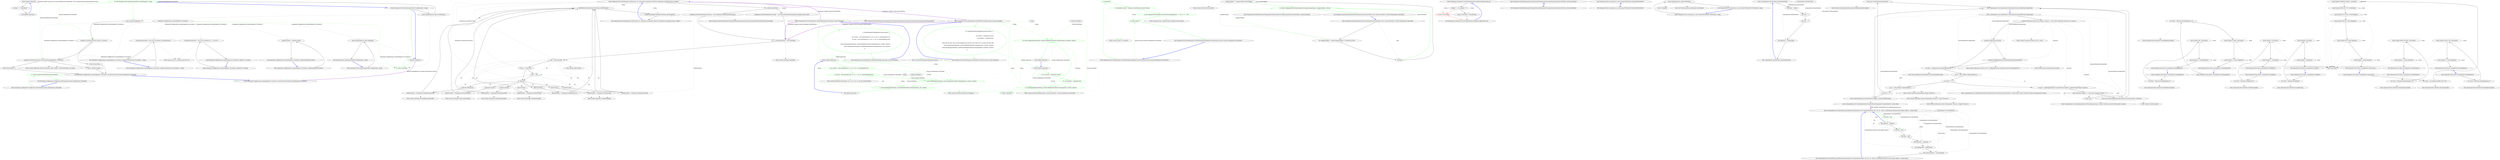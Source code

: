 digraph  {
n0 [cluster="lambda expression", label="Entry lambda expression", span="104-104"];
n1 [cluster="lambda expression", label="p.Name == ''Description''", span="104-104"];
n2 [cluster="lambda expression", label="Exit lambda expression", span="104-104"];
d1 [cluster="Humanizer.Configuration.Configurator.GetFormatter(System.Globalization.CultureInfo)", color=green, community=0, label="27: return Formatters.ResolveForCulture(culture);", span="68-68"];
d0 [cluster="Humanizer.Configuration.Configurator.GetFormatter(System.Globalization.CultureInfo)", label="Entry Humanizer.Configuration.Configurator.GetFormatter(System.Globalization.CultureInfo)", span="66-66"];
d2 [cluster="Humanizer.Configuration.Configurator.GetFormatter(System.Globalization.CultureInfo)", label="Exit Humanizer.Configuration.Configurator.GetFormatter(System.Globalization.CultureInfo)", span="66-66"];
d3 [cluster="Humanizer.Configuration.LocaliserRegistry<TLocaliser>.ResolveForCulture(System.Globalization.CultureInfo)", label="Entry Humanizer.Configuration.LocaliserRegistry<TLocaliser>.ResolveForCulture(System.Globalization.CultureInfo)", span="36-36"];
m0_23 [cluster="Humanizer.Tests.DateHumanize.Verify(string, int, Humanizer.Localisation.TimeUnit, Humanizer.Localisation.Tense, double?)", file="DateHumanize.cs", label="Entry Humanizer.Tests.DateHumanize.Verify(string, int, Humanizer.Localisation.TimeUnit, Humanizer.Localisation.Tense, double?)", span="37-37"];
m0_46 [cluster="Humanizer.Tests.DateHumanize.Verify(string, int, Humanizer.Localisation.TimeUnit, Humanizer.Localisation.Tense, double?)", file="DateHumanize.cs", label="VerifyWithCurrentDate(expectedString, deltaFromNow)", span="75-75"];
m0_27 [cluster="Humanizer.Tests.DateHumanize.Verify(string, int, Humanizer.Localisation.TimeUnit, Humanizer.Localisation.Tense, double?)", file="DateHumanize.cs", label="var deltaFromNow = new TimeSpan()", span="44-44"];
m0_47 [cluster="Humanizer.Tests.DateHumanize.Verify(string, int, Humanizer.Localisation.TimeUnit, Humanizer.Localisation.Tense, double?)", file="DateHumanize.cs", label="VerifyWithDateInjection(expectedString, deltaFromNow)", span="76-76"];
m0_33 [cluster="Humanizer.Tests.DateHumanize.Verify(string, int, Humanizer.Localisation.TimeUnit, Humanizer.Localisation.Tense, double?)", file="DateHumanize.cs", label="deltaFromNow = TimeSpan.FromMilliseconds(unit)", span="53-53"];
m0_35 [cluster="Humanizer.Tests.DateHumanize.Verify(string, int, Humanizer.Localisation.TimeUnit, Humanizer.Localisation.Tense, double?)", file="DateHumanize.cs", label="deltaFromNow = TimeSpan.FromSeconds(unit)", span="56-56"];
m0_37 [cluster="Humanizer.Tests.DateHumanize.Verify(string, int, Humanizer.Localisation.TimeUnit, Humanizer.Localisation.Tense, double?)", file="DateHumanize.cs", label="deltaFromNow = TimeSpan.FromMinutes(unit)", span="59-59"];
m0_39 [cluster="Humanizer.Tests.DateHumanize.Verify(string, int, Humanizer.Localisation.TimeUnit, Humanizer.Localisation.Tense, double?)", file="DateHumanize.cs", label="deltaFromNow = TimeSpan.FromHours(unit)", span="62-62"];
m0_41 [cluster="Humanizer.Tests.DateHumanize.Verify(string, int, Humanizer.Localisation.TimeUnit, Humanizer.Localisation.Tense, double?)", file="DateHumanize.cs", label="deltaFromNow = TimeSpan.FromDays(unit)", span="65-65"];
m0_43 [cluster="Humanizer.Tests.DateHumanize.Verify(string, int, Humanizer.Localisation.TimeUnit, Humanizer.Localisation.Tense, double?)", file="DateHumanize.cs", label="deltaFromNow = TimeSpan.FromDays(unit*31)", span="68-68"];
m0_45 [cluster="Humanizer.Tests.DateHumanize.Verify(string, int, Humanizer.Localisation.TimeUnit, Humanizer.Localisation.Tense, double?)", file="DateHumanize.cs", label="deltaFromNow = TimeSpan.FromDays(unit*366)", span="71-71"];
m0_24 [cluster="Humanizer.Tests.DateHumanize.Verify(string, int, Humanizer.Localisation.TimeUnit, Humanizer.Localisation.Tense, double?)", file="DateHumanize.cs", label="precision.HasValue", span="39-39"];
m0_25 [cluster="Humanizer.Tests.DateHumanize.Verify(string, int, Humanizer.Localisation.TimeUnit, Humanizer.Localisation.Tense, double?)", file="DateHumanize.cs", label="Configurator.DateTimeHumanizeStrategy = new PrecisionDateTimeHumanizeStrategy(precision.Value)", span="40-40"];
m0_28 [cluster="Humanizer.Tests.DateHumanize.Verify(string, int, Humanizer.Localisation.TimeUnit, Humanizer.Localisation.Tense, double?)", file="DateHumanize.cs", label="unit = Math.Abs(unit)", span="45-45"];
m0_29 [cluster="Humanizer.Tests.DateHumanize.Verify(string, int, Humanizer.Localisation.TimeUnit, Humanizer.Localisation.Tense, double?)", file="DateHumanize.cs", label="tense == Tense.Past", span="47-47"];
m0_31 [cluster="Humanizer.Tests.DateHumanize.Verify(string, int, Humanizer.Localisation.TimeUnit, Humanizer.Localisation.Tense, double?)", file="DateHumanize.cs", label=timeUnit, span="50-50"];
m0_26 [cluster="Humanizer.Tests.DateHumanize.Verify(string, int, Humanizer.Localisation.TimeUnit, Humanizer.Localisation.Tense, double?)", file="DateHumanize.cs", label="Configurator.DateTimeHumanizeStrategy = new DefaultDateTimeHumanizeStrategy()", span="42-42"];
m0_30 [cluster="Humanizer.Tests.DateHumanize.Verify(string, int, Humanizer.Localisation.TimeUnit, Humanizer.Localisation.Tense, double?)", file="DateHumanize.cs", label="unit = -unit", span="48-48"];
m0_32 [cluster="Humanizer.Tests.DateHumanize.Verify(string, int, Humanizer.Localisation.TimeUnit, Humanizer.Localisation.Tense, double?)", file="DateHumanize.cs", label="TimeUnit.Millisecond", span="52-52"];
m0_34 [cluster="Humanizer.Tests.DateHumanize.Verify(string, int, Humanizer.Localisation.TimeUnit, Humanizer.Localisation.Tense, double?)", file="DateHumanize.cs", label="TimeUnit.Second", span="55-55"];
m0_36 [cluster="Humanizer.Tests.DateHumanize.Verify(string, int, Humanizer.Localisation.TimeUnit, Humanizer.Localisation.Tense, double?)", file="DateHumanize.cs", label="TimeUnit.Minute", span="58-58"];
m0_38 [cluster="Humanizer.Tests.DateHumanize.Verify(string, int, Humanizer.Localisation.TimeUnit, Humanizer.Localisation.Tense, double?)", file="DateHumanize.cs", label="TimeUnit.Hour", span="61-61"];
m0_40 [cluster="Humanizer.Tests.DateHumanize.Verify(string, int, Humanizer.Localisation.TimeUnit, Humanizer.Localisation.Tense, double?)", file="DateHumanize.cs", label="TimeUnit.Day", span="64-64"];
m0_42 [cluster="Humanizer.Tests.DateHumanize.Verify(string, int, Humanizer.Localisation.TimeUnit, Humanizer.Localisation.Tense, double?)", file="DateHumanize.cs", label="TimeUnit.Month", span="67-67"];
m0_44 [cluster="Humanizer.Tests.DateHumanize.Verify(string, int, Humanizer.Localisation.TimeUnit, Humanizer.Localisation.Tense, double?)", file="DateHumanize.cs", label="TimeUnit.Year", span="70-70"];
m0_48 [cluster="Humanizer.Tests.DateHumanize.Verify(string, int, Humanizer.Localisation.TimeUnit, Humanizer.Localisation.Tense, double?)", file="DateHumanize.cs", label="Exit Humanizer.Tests.DateHumanize.Verify(string, int, Humanizer.Localisation.TimeUnit, Humanizer.Localisation.Tense, double?)", span="37-37"];
m0_50 [cluster="Humanizer.DateTimeHumanizeStrategy.DefaultDateTimeHumanizeStrategy.DefaultDateTimeHumanizeStrategy()", file="DateHumanize.cs", label="Entry Humanizer.DateTimeHumanizeStrategy.DefaultDateTimeHumanizeStrategy.DefaultDateTimeHumanizeStrategy()", span="10-10"];
m0_55 [cluster="System.TimeSpan.FromMinutes(double)", file="DateHumanize.cs", label="Entry System.TimeSpan.FromMinutes(double)", span="0-0"];
m0_53 [cluster="System.TimeSpan.FromMilliseconds(double)", file="DateHumanize.cs", label="Entry System.TimeSpan.FromMilliseconds(double)", span="0-0"];
m0_12 [cluster="Unk.Equal", file="DateHumanize.cs", label="Entry Unk.Equal", span=""];
m0_56 [cluster="System.TimeSpan.FromHours(double)", file="DateHumanize.cs", label="Entry System.TimeSpan.FromHours(double)", span="0-0"];
m0_11 [cluster="System.DateTime.Humanize(bool, System.DateTime?, System.Globalization.CultureInfo)", file="DateHumanize.cs", label="Entry System.DateTime.Humanize(bool, System.DateTime?, System.Globalization.CultureInfo)", span="19-19"];
m0_0 [cluster="Humanizer.Tests.DateHumanize.VerifyWithCurrentDate(string, System.TimeSpan)", file="DateHumanize.cs", label="Entry Humanizer.Tests.DateHumanize.VerifyWithCurrentDate(string, System.TimeSpan)", span="12-12"];
m0_1 [cluster="Humanizer.Tests.DateHumanize.VerifyWithCurrentDate(string, System.TimeSpan)", color=green, community=0, file="DateHumanize.cs", label="23: CheckWithExplicitAndImplicitCulture(culture =>\r\n            {\r\n                var utcNow = DateTime.UtcNow;\r\n                var localNow = DateTime.Now;\r\n\r\n                // feels like the only way to avoid breaking tests because CPU ticks over is to inject the base date\r\n                Assert.Equal(expectedString, utcNow.Add(deltaFromNow).Humanize(true, utcNow, culture));\r\n                Assert.Equal(expectedString, localNow.Add(deltaFromNow).Humanize(false, localNow, culture));\r\n            })", span="14-22"];
m0_2 [cluster="Humanizer.Tests.DateHumanize.VerifyWithCurrentDate(string, System.TimeSpan)", file="DateHumanize.cs", label="Exit Humanizer.Tests.DateHumanize.VerifyWithCurrentDate(string, System.TimeSpan)", span="12-12"];
m0_51 [cluster="System.TimeSpan.TimeSpan()", file="DateHumanize.cs", label="Entry System.TimeSpan.TimeSpan()", span="0-0"];
m0_54 [cluster="System.TimeSpan.FromSeconds(double)", file="DateHumanize.cs", label="Entry System.TimeSpan.FromSeconds(double)", span="0-0"];
m0_22 [cluster="System.DateTime.DateTime(int, int, int, int, int, int, System.DateTimeKind)", file="DateHumanize.cs", label="Entry System.DateTime.DateTime(int, int, int, int, int, int, System.DateTimeKind)", span="0-0"];
m0_57 [cluster="System.TimeSpan.FromDays(double)", file="DateHumanize.cs", label="Entry System.TimeSpan.FromDays(double)", span="0-0"];
m0_64 [cluster="System.Action<T>.Invoke(T)", file="DateHumanize.cs", label="Entry System.Action<T>.Invoke(T)", span="0-0"];
m0_49 [cluster="Humanizer.DateTimeHumanizeStrategy.PrecisionDateTimeHumanizeStrategy.PrecisionDateTimeHumanizeStrategy(double)", file="DateHumanize.cs", label="Entry Humanizer.DateTimeHumanizeStrategy.PrecisionDateTimeHumanizeStrategy.PrecisionDateTimeHumanizeStrategy(double)", span="18-18"];
m0_10 [cluster="System.DateTime.Add(System.TimeSpan)", file="DateHumanize.cs", label="Entry System.DateTime.Add(System.TimeSpan)", span="0-0"];
m0_52 [cluster="System.Math.Abs(int)", file="DateHumanize.cs", label="Entry System.Math.Abs(int)", span="0-0"];
m0_16 [cluster="lambda expression", file="DateHumanize.cs", label="Entry lambda expression", span="27-34"];
m0_4 [cluster="lambda expression", file="DateHumanize.cs", label="Entry lambda expression", span="14-22"];
m0_7 [cluster="lambda expression", color=green, community=0, file="DateHumanize.cs", label="23: Assert.Equal(expectedString, utcNow.Add(deltaFromNow).Humanize(true, utcNow, culture))", span="20-20"];
m0_5 [cluster="lambda expression", color=green, community=0, file="DateHumanize.cs", label="23: var utcNow = DateTime.UtcNow", span="16-16"];
m0_6 [cluster="lambda expression", color=green, community=0, file="DateHumanize.cs", label="23: var localNow = DateTime.Now", span="17-17"];
m0_8 [cluster="lambda expression", color=green, community=0, file="DateHumanize.cs", label="23: Assert.Equal(expectedString, localNow.Add(deltaFromNow).Humanize(false, localNow, culture))", span="21-21"];
m0_9 [cluster="lambda expression", file="DateHumanize.cs", label="Exit lambda expression", span="14-22"];
m0_19 [cluster="lambda expression", color=green, community=0, file="DateHumanize.cs", label="2: Assert.Equal(expectedString, utcNow.Add(deltaFromNow).Humanize(true, utcNow, culture))", span="32-32"];
m0_17 [cluster="lambda expression", color=green, community=0, file="DateHumanize.cs", label="2: var utcNow = new DateTime(2013, 6, 20, 9, 58, 22, DateTimeKind.Utc)", span="29-29"];
m0_18 [cluster="lambda expression", color=green, community=0, file="DateHumanize.cs", label="2: var now = new DateTime(2013, 6, 20, 11, 58, 22, DateTimeKind.Local)", span="30-30"];
m0_20 [cluster="lambda expression", color=green, community=0, file="DateHumanize.cs", label="2: Assert.Equal(expectedString, now.Add(deltaFromNow).Humanize(false, now, culture))", span="33-33"];
m0_21 [cluster="lambda expression", file="DateHumanize.cs", label="Exit lambda expression", span="27-34"];
m0_58 [cluster="Humanizer.Tests.DateHumanize.CheckWithExplicitAndImplicitCulture(System.Action<System.Globalization.CultureInfo>)", file="DateHumanize.cs", label="Entry Humanizer.Tests.DateHumanize.CheckWithExplicitAndImplicitCulture(System.Action<System.Globalization.CultureInfo>)", span="79-79"];
m0_59 [cluster="Humanizer.Tests.DateHumanize.CheckWithExplicitAndImplicitCulture(System.Action<System.Globalization.CultureInfo>)", color=green, community=0, file="DateHumanize.cs", label="6: action(null)", span="81-81"];
m0_60 [cluster="Humanizer.Tests.DateHumanize.CheckWithExplicitAndImplicitCulture(System.Action<System.Globalization.CultureInfo>)", color=green, community=0, file="DateHumanize.cs", label="6: CultureInfo culture = Thread.CurrentThread.CurrentUICulture", span="83-83"];
m0_62 [cluster="Humanizer.Tests.DateHumanize.CheckWithExplicitAndImplicitCulture(System.Action<System.Globalization.CultureInfo>)", color=green, community=0, file="DateHumanize.cs", label="6: action(culture)", span="85-85"];
m0_61 [cluster="Humanizer.Tests.DateHumanize.CheckWithExplicitAndImplicitCulture(System.Action<System.Globalization.CultureInfo>)", color=green, community=0, file="DateHumanize.cs", label="6: new AmbientCulture(culture.TwoLetterISOLanguageName == ''da'' ? ''tr'' : ''da'')", span="84-84"];
m0_63 [cluster="Humanizer.Tests.DateHumanize.CheckWithExplicitAndImplicitCulture(System.Action<System.Globalization.CultureInfo>)", file="DateHumanize.cs", label="Exit Humanizer.Tests.DateHumanize.CheckWithExplicitAndImplicitCulture(System.Action<System.Globalization.CultureInfo>)", span="79-79"];
m0_3 [cluster="Unk.CheckWithExplicitAndImplicitCulture", file="DateHumanize.cs", label="Entry Unk.CheckWithExplicitAndImplicitCulture", span=""];
m0_13 [cluster="Humanizer.Tests.DateHumanize.VerifyWithDateInjection(string, System.TimeSpan)", file="DateHumanize.cs", label="Entry Humanizer.Tests.DateHumanize.VerifyWithDateInjection(string, System.TimeSpan)", span="25-25"];
m0_14 [cluster="Humanizer.Tests.DateHumanize.VerifyWithDateInjection(string, System.TimeSpan)", color=green, community=0, file="DateHumanize.cs", label="2: CheckWithExplicitAndImplicitCulture(culture =>\r\n            {\r\n                var utcNow = new DateTime(2013, 6, 20, 9, 58, 22, DateTimeKind.Utc);\r\n                var now = new DateTime(2013, 6, 20, 11, 58, 22, DateTimeKind.Local);\r\n\r\n                Assert.Equal(expectedString, utcNow.Add(deltaFromNow).Humanize(true, utcNow, culture));\r\n                Assert.Equal(expectedString, now.Add(deltaFromNow).Humanize(false, now, culture));\r\n            })", span="27-34"];
m0_15 [cluster="Humanizer.Tests.DateHumanize.VerifyWithDateInjection(string, System.TimeSpan)", file="DateHumanize.cs", label="Exit Humanizer.Tests.DateHumanize.VerifyWithDateInjection(string, System.TimeSpan)", span="25-25"];
m0_65 [cluster="Humanizer.Tests.AmbientCulture.AmbientCulture(string)", file="DateHumanize.cs", label="Entry Humanizer.Tests.AmbientCulture.AmbientCulture(string)", span="19-19"];
m0_66 [file="DateHumanize.cs", label=string, span=""];
m0_67 [file="DateHumanize.cs", label="System.TimeSpan", span=""];
m0_68 [file="DateHumanize.cs", label=string, span=""];
m0_69 [file="DateHumanize.cs", label="System.TimeSpan", span=""];
m1_6 [cluster="System.DateTime.ToLocalTime()", file="DateHumanizeExtensions.cs", label="Entry System.DateTime.ToLocalTime()", span="0-0"];
m1_7 [cluster="Humanizer.DateTimeHumanizeStrategy.IDateTimeHumanizeStrategy.Humanize(System.DateTime, System.DateTime)", file="DateHumanizeExtensions.cs", label="Entry Humanizer.DateTimeHumanizeStrategy.IDateTimeHumanizeStrategy.Humanize(System.DateTime, System.DateTime)", span="12-12"];
m1_0 [cluster="Humanizer.DateHumanizeExtensions.Humanize(System.DateTime, bool, System.DateTime?, System.Globalization.CultureInfo)", file="DateHumanizeExtensions.cs", label="Entry Humanizer.DateHumanizeExtensions.Humanize(System.DateTime, bool, System.DateTime?, System.Globalization.CultureInfo)", span="19-19"];
m1_1 [cluster="Humanizer.DateHumanizeExtensions.Humanize(System.DateTime, bool, System.DateTime?, System.Globalization.CultureInfo)", file="DateHumanizeExtensions.cs", label="var comparisonBase = dateToCompareAgainst ?? DateTime.UtcNow", span="21-21"];
m1_2 [cluster="Humanizer.DateHumanizeExtensions.Humanize(System.DateTime, bool, System.DateTime?, System.Globalization.CultureInfo)", file="DateHumanizeExtensions.cs", label="!utcDate", span="23-23"];
m1_4 [cluster="Humanizer.DateHumanizeExtensions.Humanize(System.DateTime, bool, System.DateTime?, System.Globalization.CultureInfo)", color=green, community=0, file="DateHumanizeExtensions.cs", label="18: return Configurator.DateTimeHumanizeStrategy.Humanize(input, comparisonBase, culture);", span="26-26"];
m1_3 [cluster="Humanizer.DateHumanizeExtensions.Humanize(System.DateTime, bool, System.DateTime?, System.Globalization.CultureInfo)", file="DateHumanizeExtensions.cs", label="comparisonBase = comparisonBase.ToLocalTime()", span="24-24"];
m1_5 [cluster="Humanizer.DateHumanizeExtensions.Humanize(System.DateTime, bool, System.DateTime?, System.Globalization.CultureInfo)", file="DateHumanizeExtensions.cs", label="Exit Humanizer.DateHumanizeExtensions.Humanize(System.DateTime, bool, System.DateTime?, System.Globalization.CultureInfo)", span="19-19"];
m2_0 [cluster="Humanizer.Localisation.CzechSlovakFormatter.GetResourceKey(string, int)", file="DefaultFormatter.cs", label="Entry Humanizer.Localisation.CzechSlovakFormatter.GetResourceKey(string, int)", span="6-6"];
m2_1 [cluster="Humanizer.Localisation.CzechSlovakFormatter.GetResourceKey(string, int)", file="DefaultFormatter.cs", label="number > 1 && number < 5", span="8-8"];
m2_2 [cluster="Humanizer.Localisation.CzechSlovakFormatter.GetResourceKey(string, int)", file="DefaultFormatter.cs", label="return resourceKey + PaucalPostfix;", span="9-9"];
m2_3 [cluster="Humanizer.Localisation.CzechSlovakFormatter.GetResourceKey(string, int)", color=red, community=0, file="DefaultFormatter.cs", label="9: return resourceKey;", span="11-11"];
m2_4 [cluster="Humanizer.Localisation.CzechSlovakFormatter.GetResourceKey(string, int)", file="DefaultFormatter.cs", label="Exit Humanizer.Localisation.CzechSlovakFormatter.GetResourceKey(string, int)", span="6-6"];
m3_0 [cluster="Humanizer.DateTimeHumanizeStrategy.IDateTimeHumanizeStrategy.Humanize(System.DateTime, System.DateTime)", file="IDateTimeHumanizeStrategy.cs", label="Entry Humanizer.DateTimeHumanizeStrategy.IDateTimeHumanizeStrategy.Humanize(System.DateTime, System.DateTime)", span="12-12"];
m3_1 [cluster="Humanizer.DateTimeHumanizeStrategy.IDateTimeHumanizeStrategy.Humanize(System.DateTime, System.DateTime)", file="IDateTimeHumanizeStrategy.cs", label="Exit Humanizer.DateTimeHumanizeStrategy.IDateTimeHumanizeStrategy.Humanize(System.DateTime, System.DateTime)", span="12-12"];
m4_0 [cluster="Humanizer.Tests.Localisation.sr_Latn.NumberToWordsTest.NumberToWordsTest()", file="IFormatter.cs", label="Entry Humanizer.Tests.Localisation.sr_Latn.NumberToWordsTest.NumberToWordsTest()", span="10-10"];
m4_1 [cluster="Humanizer.Tests.Localisation.sr_Latn.NumberToWordsTest.NumberToWordsTest()", file="IFormatter.cs", label="Exit Humanizer.Tests.Localisation.sr_Latn.NumberToWordsTest.NumberToWordsTest()", span="10-10"];
m4_6 [cluster="Unk.Equal", file="IFormatter.cs", label="Entry Unk.Equal", span=""];
m4_5 [cluster="int.ToWords(System.Globalization.CultureInfo)", file="IFormatter.cs", label="Entry int.ToWords(System.Globalization.CultureInfo)", span="16-16"];
m4_2 [cluster="Humanizer.Tests.Localisation.sr_Latn.NumberToWordsTest.ToWords(int, string)", file="IFormatter.cs", label="Entry Humanizer.Tests.Localisation.sr_Latn.NumberToWordsTest.ToWords(int, string)", span="47-47"];
m4_3 [cluster="Humanizer.Tests.Localisation.sr_Latn.NumberToWordsTest.ToWords(int, string)", file="IFormatter.cs", label="Assert.Equal(expected, number.ToWords())", span="49-49"];
m4_4 [cluster="Humanizer.Tests.Localisation.sr_Latn.NumberToWordsTest.ToWords(int, string)", file="IFormatter.cs", label="Exit Humanizer.Tests.Localisation.sr_Latn.NumberToWordsTest.ToWords(int, string)", span="47-47"];
m5_7 [cluster="Humanizer.Tests.RomanNumeralTests.FromRoman(int, string)", color=green, community=0, file="LocaliserRegistry.cs", label="10: Exit Humanizer.Tests.RomanNumeralTests.FromRoman(int, string)", span="51-51"];
m5_8 [cluster="string.FromRoman()", file="LocaliserRegistry.cs", label="Entry string.FromRoman()", span="43-43"];
m5_9 [cluster="Humanizer.Configuration.LocaliserRegistry<TLocaliser>.ResolveForCulture(System.Globalization.CultureInfo)", file="LocaliserRegistry.cs", label="_localisers.TryGetValue(culture.Name, out factory)", span="42-42"];
m5_11 [cluster="Humanizer.Configuration.LocaliserRegistry<TLocaliser>.ResolveForCulture(System.Globalization.CultureInfo)", file="LocaliserRegistry.cs", label="_localisers.TryGetValue(culture.TwoLetterISOLanguageName, out factory)", span="45-45"];
m5_13 [cluster="Humanizer.Configuration.LocaliserRegistry<TLocaliser>.ResolveForCulture(System.Globalization.CultureInfo)", file="LocaliserRegistry.cs", label="return _defaultLocaliser;", span="48-48"];
m5_10 [cluster="Humanizer.Configuration.LocaliserRegistry<TLocaliser>.ResolveForCulture(System.Globalization.CultureInfo)", file="LocaliserRegistry.cs", label="return factory.Value;", span="43-43"];
m5_12 [cluster="Humanizer.Configuration.LocaliserRegistry<TLocaliser>.ResolveForCulture(System.Globalization.CultureInfo)", file="LocaliserRegistry.cs", label="return factory.Value;", span="46-46"];
m5_14 [cluster="Humanizer.Configuration.LocaliserRegistry<TLocaliser>.ResolveForCulture(System.Globalization.CultureInfo)", file="LocaliserRegistry.cs", label="Exit Humanizer.Configuration.LocaliserRegistry<TLocaliser>.ResolveForCulture(System.Globalization.CultureInfo)", span="36-36"];
m5_0 [cluster="Humanizer.Tests.RomanNumeralTests.ToRoman(int, string)", file="LocaliserRegistry.cs", label="Entry Humanizer.Tests.RomanNumeralTests.ToRoman(int, string)", span="26-26"];
m5_1 [cluster="Humanizer.Tests.RomanNumeralTests.ToRoman(int, string)", file="LocaliserRegistry.cs", label="Assert.Equal(expected, input.ToRoman())", span="28-28"];
m5_2 [cluster="Humanizer.Tests.RomanNumeralTests.ToRoman(int, string)", file="LocaliserRegistry.cs", label="Exit Humanizer.Tests.RomanNumeralTests.ToRoman(int, string)", span="26-26"];
m5_15 [cluster="System.Collections.Generic.IDictionary<TKey, TValue>.TryGetValue(TKey, out TValue)", file="LocaliserRegistry.cs", label="Entry System.Collections.Generic.IDictionary<TKey, TValue>.TryGetValue(TKey, out TValue)", span="0-0"];
m5_24 [cluster="Humanizer.Configuration.LocaliserRegistry<TLocaliser>.Register(System.Func<TLocaliser>, string)", file="LocaliserRegistry.cs", label="Entry Humanizer.Configuration.LocaliserRegistry<TLocaliser>.Register(System.Func<TLocaliser>, string)", span="63-63"];
m5_25 [cluster="Humanizer.Configuration.LocaliserRegistry<TLocaliser>.Register(System.Func<TLocaliser>, string)", file="LocaliserRegistry.cs", label="_localisers[localeCode] = new Lazy<TLocaliser>(localiserFactory)", span="65-65"];
m5_26 [cluster="Humanizer.Configuration.LocaliserRegistry<TLocaliser>.Register(System.Func<TLocaliser>, string)", file="LocaliserRegistry.cs", label="Exit Humanizer.Configuration.LocaliserRegistry<TLocaliser>.Register(System.Func<TLocaliser>, string)", span="63-63"];
m5_16 [cluster="Humanizer.Configuration.LocaliserRegistry<TLocaliser>.Register<T>(string)", file="LocaliserRegistry.cs", label="Entry Humanizer.Configuration.LocaliserRegistry<TLocaliser>.Register<T>(string)", span="54-54"];
m5_17 [cluster="Humanizer.Configuration.LocaliserRegistry<TLocaliser>.Register<T>(string)", file="LocaliserRegistry.cs", label="_localisers[localeCode] = new Lazy<TLocaliser>(() => new T())", span="57-57"];
m5_18 [cluster="Humanizer.Configuration.LocaliserRegistry<TLocaliser>.Register<T>(string)", file="LocaliserRegistry.cs", label="Exit Humanizer.Configuration.LocaliserRegistry<TLocaliser>.Register<T>(string)", span="54-54"];
m5_19 [cluster="System.Lazy<T>.Lazy(System.Func<T>)", file="LocaliserRegistry.cs", label="Entry System.Lazy<T>.Lazy(System.Func<T>)", span="0-0"];
m5_3 [cluster="int.ToRoman()", file="LocaliserRegistry.cs", label="Entry int.ToRoman()", span="84-84"];
m5_4 [cluster="Unk.Equal", color=green, community=0, file="LocaliserRegistry.cs", label="10: Entry Unk.Equal", span=""];
m5_5 [cluster="Humanizer.Tests.RomanNumeralTests.FromRoman(int, string)", file="LocaliserRegistry.cs", label="Entry Humanizer.Tests.RomanNumeralTests.FromRoman(int, string)", span="51-51"];
m5_27 [cluster="Humanizer.Configuration.LocaliserRegistry<TLocaliser>.RegisterDefault(TLocaliser)", file="LocaliserRegistry.cs", label="Entry Humanizer.Configuration.LocaliserRegistry<TLocaliser>.RegisterDefault(TLocaliser)", span="71-71"];
m5_28 [cluster="Humanizer.Configuration.LocaliserRegistry<TLocaliser>.RegisterDefault(TLocaliser)", file="LocaliserRegistry.cs", label="_defaultLocaliser = defaultLocaliser", span="73-73"];
m5_29 [cluster="Humanizer.Configuration.LocaliserRegistry<TLocaliser>.RegisterDefault(TLocaliser)", file="LocaliserRegistry.cs", label="Exit Humanizer.Configuration.LocaliserRegistry<TLocaliser>.RegisterDefault(TLocaliser)", span="71-71"];
m5_6 [cluster="Humanizer.Tests.RomanNumeralTests.FromRoman(int, string)", file="LocaliserRegistry.cs", label="Assert.Equal(expected, input.FromRoman())", span="53-53"];
m5_30 [file="LocaliserRegistry.cs", label="Humanizer.Configuration.LocaliserRegistry<TLocaliser>", span=""];
m6_0 [cluster="CommandLine.ValueAttribute.ValueAttribute(int)", file="PrecisionDateTimeHumanizeStrategy.cs", label="Entry CommandLine.ValueAttribute.ValueAttribute(int)", span="21-21"];
m6_1 [cluster="CommandLine.ValueAttribute.ValueAttribute(int)", file="PrecisionDateTimeHumanizeStrategy.cs", label="this.index = index", span="23-23"];
m6_2 [cluster="CommandLine.ValueAttribute.ValueAttribute(int)", file="PrecisionDateTimeHumanizeStrategy.cs", label="this.min = -1", span="24-24"];
m6_3 [cluster="CommandLine.ValueAttribute.ValueAttribute(int)", file="PrecisionDateTimeHumanizeStrategy.cs", label="this.max = -1", span="25-25"];
m6_4 [cluster="CommandLine.ValueAttribute.ValueAttribute(int)", file="PrecisionDateTimeHumanizeStrategy.cs", label="this.separator = string.Empty", span="26-26"];
m6_5 [cluster="CommandLine.ValueAttribute.ValueAttribute(int)", file="PrecisionDateTimeHumanizeStrategy.cs", label="Exit CommandLine.ValueAttribute.ValueAttribute(int)", span="21-21"];
m6_6 [file="PrecisionDateTimeHumanizeStrategy.cs", label="CommandLine.ValueAttribute", span=""];
m7_36 [cluster="System.InvalidOperationException.InvalidOperationException()", file="Resources.cs", label="Entry System.InvalidOperationException.InvalidOperationException()", span="0-0"];
m7_9 [cluster="CommandLine.Core.Specification.FromProperty(System.Reflection.PropertyInfo)", file="Resources.cs", label="Entry CommandLine.Core.Specification.FromProperty(System.Reflection.PropertyInfo)", span="74-74"];
m7_10 [cluster="CommandLine.Core.Specification.FromProperty(System.Reflection.PropertyInfo)", file="Resources.cs", label="System.Collections.Generic.List<string> enumList = new System.Collections.Generic.List<string>()", span="76-76"];
m7_11 [cluster="CommandLine.Core.Specification.FromProperty(System.Reflection.PropertyInfo)", file="Resources.cs", label="property.PropertyType.IsEnum", span="77-77"];
m7_12 [cluster="CommandLine.Core.Specification.FromProperty(System.Reflection.PropertyInfo)", file="Resources.cs", label="enumList.AddRange(Enum.GetNames(property.PropertyType))", span="79-79"];
m7_13 [cluster="CommandLine.Core.Specification.FromProperty(System.Reflection.PropertyInfo)", file="Resources.cs", label="var attrs = property.GetCustomAttributes(true)", span="82-82"];
m7_16 [cluster="CommandLine.Core.Specification.FromProperty(System.Reflection.PropertyInfo)", file="Resources.cs", label="var spec = OptionSpecification.FromAttribute(oa.Single(), property.PropertyType, enumList)", span="86-86"];
m7_18 [cluster="CommandLine.Core.Specification.FromProperty(System.Reflection.PropertyInfo)", file="Resources.cs", label="return spec.WithLongName(property.Name.ToLowerInvariant(), enumList);", span="89-89"];
m7_22 [cluster="CommandLine.Core.Specification.FromProperty(System.Reflection.PropertyInfo)", file="Resources.cs", label="return ValueSpecification.FromAttribute(va.Single(), property.PropertyType);", span="97-97"];
m7_14 [cluster="CommandLine.Core.Specification.FromProperty(System.Reflection.PropertyInfo)", file="Resources.cs", label="var oa = attrs.OfType<OptionAttribute>()", span="83-83"];
m7_20 [cluster="CommandLine.Core.Specification.FromProperty(System.Reflection.PropertyInfo)", file="Resources.cs", label="var va = attrs.OfType<ValueAttribute>()", span="94-94"];
m7_15 [cluster="CommandLine.Core.Specification.FromProperty(System.Reflection.PropertyInfo)", file="Resources.cs", label="oa.Count() == 1", span="84-84"];
m7_17 [cluster="CommandLine.Core.Specification.FromProperty(System.Reflection.PropertyInfo)", file="Resources.cs", label="spec.ShortName.Length == 0 && spec.LongName.Length == 0", span="87-87"];
m7_19 [cluster="CommandLine.Core.Specification.FromProperty(System.Reflection.PropertyInfo)", file="Resources.cs", label="return spec;", span="91-91"];
m7_21 [cluster="CommandLine.Core.Specification.FromProperty(System.Reflection.PropertyInfo)", file="Resources.cs", label="va.Count() == 1", span="95-95"];
m7_23 [cluster="CommandLine.Core.Specification.FromProperty(System.Reflection.PropertyInfo)", file="Resources.cs", label="throw new InvalidOperationException();", span="100-100"];
m7_24 [cluster="CommandLine.Core.Specification.FromProperty(System.Reflection.PropertyInfo)", file="Resources.cs", label="Exit CommandLine.Core.Specification.FromProperty(System.Reflection.PropertyInfo)", span="74-74"];
m7_28 [cluster="System.Reflection.MemberInfo.GetCustomAttributes(bool)", file="Resources.cs", label="Entry System.Reflection.MemberInfo.GetCustomAttributes(bool)", span="0-0"];
m7_3 [cluster="CommandLine.Core.Specification.Specification(CommandLine.Core.SpecificationType, bool, int, int, string, CommandLine.Infrastructure.Maybe<object>, System.Type)", file="Resources.cs", label="this.min = min", span="32-32"];
m7_25 [cluster="System.Collections.Generic.List<T>.List()", file="Resources.cs", label="Entry System.Collections.Generic.List<T>.List()", span="0-0"];
m7_35 [cluster="CommandLine.Core.ValueSpecification.FromAttribute(CommandLine.ValueAttribute, System.Type)", file="Resources.cs", label="Entry CommandLine.Core.ValueSpecification.FromAttribute(CommandLine.ValueAttribute, System.Type)", span="17-17"];
m7_32 [cluster="CommandLine.Core.OptionSpecification.FromAttribute(CommandLine.OptionAttribute, System.Type, System.Collections.Generic.IEnumerable<string>)", file="Resources.cs", label="Entry CommandLine.Core.OptionSpecification.FromAttribute(CommandLine.OptionAttribute, System.Type, System.Collections.Generic.IEnumerable<string>)", span="27-27"];
m7_34 [cluster="CommandLine.Core.OptionSpecification.WithLongName(string, System.Collections.Generic.IEnumerable<string>)", file="Resources.cs", label="Entry CommandLine.Core.OptionSpecification.WithLongName(string, System.Collections.Generic.IEnumerable<string>)", span="25-25"];
m7_0 [cluster="CommandLine.Core.Specification.Specification(CommandLine.Core.SpecificationType, bool, int, int, string, CommandLine.Infrastructure.Maybe<object>, System.Type)", file="Resources.cs", label="Entry CommandLine.Core.Specification.Specification(CommandLine.Core.SpecificationType, bool, int, int, string, CommandLine.Infrastructure.Maybe<object>, System.Type)", span="28-28"];
m7_1 [cluster="CommandLine.Core.Specification.Specification(CommandLine.Core.SpecificationType, bool, int, int, string, CommandLine.Infrastructure.Maybe<object>, System.Type)", color=green, community=0, file="Resources.cs", label="0: this.tag = tag", span="30-30"];
m7_2 [cluster="CommandLine.Core.Specification.Specification(CommandLine.Core.SpecificationType, bool, int, int, string, CommandLine.Infrastructure.Maybe<object>, System.Type)", file="Resources.cs", label="this.required = required", span="31-31"];
m7_30 [cluster="System.Collections.Generic.IEnumerable<TSource>.Count<TSource>()", file="Resources.cs", label="Entry System.Collections.Generic.IEnumerable<TSource>.Count<TSource>()", span="0-0"];
m7_31 [cluster="System.Collections.Generic.IEnumerable<TSource>.Single<TSource>()", file="Resources.cs", label="Entry System.Collections.Generic.IEnumerable<TSource>.Single<TSource>()", span="0-0"];
m7_29 [cluster="System.Collections.IEnumerable.OfType<TResult>()", file="Resources.cs", label="Entry System.Collections.IEnumerable.OfType<TResult>()", span="0-0"];
m7_33 [cluster="string.ToLowerInvariant()", file="Resources.cs", label="Entry string.ToLowerInvariant()", span="0-0"];
m7_4 [cluster="CommandLine.Core.Specification.Specification(CommandLine.Core.SpecificationType, bool, int, int, string, CommandLine.Infrastructure.Maybe<object>, System.Type)", file="Resources.cs", label="this.max = max", span="33-33"];
m7_5 [cluster="CommandLine.Core.Specification.Specification(CommandLine.Core.SpecificationType, bool, int, int, string, CommandLine.Infrastructure.Maybe<object>, System.Type)", file="Resources.cs", label="this.separator = separator", span="34-34"];
m7_6 [cluster="CommandLine.Core.Specification.Specification(CommandLine.Core.SpecificationType, bool, int, int, string, CommandLine.Infrastructure.Maybe<object>, System.Type)", file="Resources.cs", label="this.defaultValue = defaultValue", span="35-35"];
m7_7 [cluster="CommandLine.Core.Specification.Specification(CommandLine.Core.SpecificationType, bool, int, int, string, CommandLine.Infrastructure.Maybe<object>, System.Type)", file="Resources.cs", label="this.conversionType = conversionType", span="36-36"];
m7_8 [cluster="CommandLine.Core.Specification.Specification(CommandLine.Core.SpecificationType, bool, int, int, string, CommandLine.Infrastructure.Maybe<object>, System.Type)", file="Resources.cs", label="Exit CommandLine.Core.Specification.Specification(CommandLine.Core.SpecificationType, bool, int, int, string, CommandLine.Infrastructure.Maybe<object>, System.Type)", span="28-28"];
m7_26 [cluster="System.Enum.GetNames(System.Type)", file="Resources.cs", label="Entry System.Enum.GetNames(System.Type)", span="0-0"];
m7_27 [cluster="System.Collections.Generic.List<T>.AddRange(System.Collections.Generic.IEnumerable<T>)", file="Resources.cs", label="Entry System.Collections.Generic.List<T>.AddRange(System.Collections.Generic.IEnumerable<T>)", span="0-0"];
m7_37 [file="Resources.cs", label="CommandLine.Core.Specification", span=""];
m8_34 [cluster="Humanizer.Bytes.ByteSize.FromMegabytes(double)", file="TimeSpanHumanizeExtensions.cs", label="Entry Humanizer.Bytes.ByteSize.FromMegabytes(double)", span="130-130"];
m8_23 [cluster="Humanizer.Tests.Bytes.CreatingTests.FromKilobytes()", file="TimeSpanHumanizeExtensions.cs", label="Entry Humanizer.Tests.Bytes.CreatingTests.FromKilobytes()", span="61-61"];
m8_24 [cluster="Humanizer.Tests.Bytes.CreatingTests.FromKilobytes()", file="TimeSpanHumanizeExtensions.cs", label="var result = ByteSize.FromKilobytes(1.5)", span="63-63"];
m8_25 [cluster="Humanizer.Tests.Bytes.CreatingTests.FromKilobytes()", file="TimeSpanHumanizeExtensions.cs", label="Assert.Equal(1536, result.Bytes)", span="65-65"];
m8_26 [cluster="Humanizer.Tests.Bytes.CreatingTests.FromKilobytes()", file="TimeSpanHumanizeExtensions.cs", label="Assert.Equal(1.5, result.Kilobytes)", span="66-66"];
m8_27 [cluster="Humanizer.Tests.Bytes.CreatingTests.FromKilobytes()", file="TimeSpanHumanizeExtensions.cs", label="Exit Humanizer.Tests.Bytes.CreatingTests.FromKilobytes()", span="61-61"];
m8_22 [cluster="Humanizer.Bytes.ByteSize.FromBytes(double)", file="TimeSpanHumanizeExtensions.cs", label="Entry Humanizer.Bytes.ByteSize.FromBytes(double)", span="120-120"];
m8_46 [cluster="Humanizer.Bytes.ByteSize.FromTerabytes(double)", file="TimeSpanHumanizeExtensions.cs", label="Entry Humanizer.Bytes.ByteSize.FromTerabytes(double)", span="140-140"];
m8_16 [cluster="Humanizer.Bytes.ByteSize.FromBits(long)", file="TimeSpanHumanizeExtensions.cs", label="Entry Humanizer.Bytes.ByteSize.FromBits(long)", span="115-115"];
m8_40 [cluster="Humanizer.Bytes.ByteSize.FromGigabytes(double)", file="TimeSpanHumanizeExtensions.cs", label="Entry Humanizer.Bytes.ByteSize.FromGigabytes(double)", span="135-135"];
m8_17 [cluster="Humanizer.Tests.Bytes.CreatingTests.FromBytes()", file="TimeSpanHumanizeExtensions.cs", label="Entry Humanizer.Tests.Bytes.CreatingTests.FromBytes()", span="52-52"];
m8_18 [cluster="Humanizer.Tests.Bytes.CreatingTests.FromBytes()", file="TimeSpanHumanizeExtensions.cs", label="var result = ByteSize.FromBytes(1.5)", span="54-54"];
m8_19 [cluster="Humanizer.Tests.Bytes.CreatingTests.FromBytes()", file="TimeSpanHumanizeExtensions.cs", label="Assert.Equal(12, result.Bits)", span="56-56"];
m8_20 [cluster="Humanizer.Tests.Bytes.CreatingTests.FromBytes()", file="TimeSpanHumanizeExtensions.cs", label="Assert.Equal(1.5, result.Bytes)", span="57-57"];
m8_21 [cluster="Humanizer.Tests.Bytes.CreatingTests.FromBytes()", file="TimeSpanHumanizeExtensions.cs", label="Exit Humanizer.Tests.Bytes.CreatingTests.FromBytes()", span="52-52"];
m8_10 [cluster="Unk.Equal", file="TimeSpanHumanizeExtensions.cs", label="Entry Unk.Equal", span=""];
m8_11 [cluster="Humanizer.Tests.Bytes.CreatingTests.FromBits()", file="TimeSpanHumanizeExtensions.cs", label="Entry Humanizer.Tests.Bytes.CreatingTests.FromBits()", span="43-43"];
m8_12 [cluster="Humanizer.Tests.Bytes.CreatingTests.FromBits()", file="TimeSpanHumanizeExtensions.cs", label="var result = ByteSize.FromBits(8)", span="45-45"];
m8_13 [cluster="Humanizer.Tests.Bytes.CreatingTests.FromBits()", file="TimeSpanHumanizeExtensions.cs", label="Assert.Equal(8, result.Bits)", span="47-47"];
m8_14 [cluster="Humanizer.Tests.Bytes.CreatingTests.FromBits()", file="TimeSpanHumanizeExtensions.cs", label="Assert.Equal(1, result.Bytes)", span="48-48"];
m8_15 [cluster="Humanizer.Tests.Bytes.CreatingTests.FromBits()", file="TimeSpanHumanizeExtensions.cs", label="Exit Humanizer.Tests.Bytes.CreatingTests.FromBits()", span="43-43"];
m8_28 [cluster="Humanizer.Bytes.ByteSize.FromKilobytes(double)", file="TimeSpanHumanizeExtensions.cs", label="Entry Humanizer.Bytes.ByteSize.FromKilobytes(double)", span="125-125"];
m8_29 [cluster="Humanizer.Tests.Bytes.CreatingTests.FromMegabytes()", file="TimeSpanHumanizeExtensions.cs", label="Entry Humanizer.Tests.Bytes.CreatingTests.FromMegabytes()", span="70-70"];
m8_30 [cluster="Humanizer.Tests.Bytes.CreatingTests.FromMegabytes()", file="TimeSpanHumanizeExtensions.cs", label="var result = ByteSize.FromMegabytes(1.5)", span="72-72"];
m8_31 [cluster="Humanizer.Tests.Bytes.CreatingTests.FromMegabytes()", file="TimeSpanHumanizeExtensions.cs", label="Assert.Equal(1572864, result.Bytes)", span="74-74"];
m8_32 [cluster="Humanizer.Tests.Bytes.CreatingTests.FromMegabytes()", file="TimeSpanHumanizeExtensions.cs", label="Assert.Equal(1.5, result.Megabytes)", span="75-75"];
m8_33 [cluster="Humanizer.Tests.Bytes.CreatingTests.FromMegabytes()", file="TimeSpanHumanizeExtensions.cs", label="Exit Humanizer.Tests.Bytes.CreatingTests.FromMegabytes()", span="70-70"];
m8_41 [cluster="Humanizer.Tests.Bytes.CreatingTests.FromTerabytes()", file="TimeSpanHumanizeExtensions.cs", label="Entry Humanizer.Tests.Bytes.CreatingTests.FromTerabytes()", span="88-88"];
m8_42 [cluster="Humanizer.Tests.Bytes.CreatingTests.FromTerabytes()", file="TimeSpanHumanizeExtensions.cs", label="var result = ByteSize.FromTerabytes(1.5)", span="90-90"];
m8_43 [cluster="Humanizer.Tests.Bytes.CreatingTests.FromTerabytes()", file="TimeSpanHumanizeExtensions.cs", label="Assert.Equal(1649267441664, result.Bytes)", span="92-92"];
m8_44 [cluster="Humanizer.Tests.Bytes.CreatingTests.FromTerabytes()", file="TimeSpanHumanizeExtensions.cs", label="Assert.Equal(1.5, result.Terabytes)", span="93-93"];
m8_45 [cluster="Humanizer.Tests.Bytes.CreatingTests.FromTerabytes()", file="TimeSpanHumanizeExtensions.cs", label="Exit Humanizer.Tests.Bytes.CreatingTests.FromTerabytes()", span="88-88"];
m8_35 [cluster="Humanizer.Tests.Bytes.CreatingTests.FromGigabytes()", file="TimeSpanHumanizeExtensions.cs", label="Entry Humanizer.Tests.Bytes.CreatingTests.FromGigabytes()", span="79-79"];
m8_36 [cluster="Humanizer.Tests.Bytes.CreatingTests.FromGigabytes()", file="TimeSpanHumanizeExtensions.cs", label="var result = ByteSize.FromGigabytes(1.5)", span="81-81"];
m8_37 [cluster="Humanizer.Tests.Bytes.CreatingTests.FromGigabytes()", file="TimeSpanHumanizeExtensions.cs", label="Assert.Equal(1610612736, result.Bytes)", span="83-83"];
m8_38 [cluster="Humanizer.Tests.Bytes.CreatingTests.FromGigabytes()", file="TimeSpanHumanizeExtensions.cs", label="Assert.Equal(1.5, result.Gigabytes)", span="84-84"];
m8_39 [cluster="Humanizer.Tests.Bytes.CreatingTests.FromGigabytes()", file="TimeSpanHumanizeExtensions.cs", label="Exit Humanizer.Tests.Bytes.CreatingTests.FromGigabytes()", span="79-79"];
m8_0 [cluster="Humanizer.Tests.Bytes.CreatingTests.Constructor()", file="TimeSpanHumanizeExtensions.cs", label="Entry Humanizer.Tests.Bytes.CreatingTests.Constructor()", span="30-30"];
m8_1 [cluster="Humanizer.Tests.Bytes.CreatingTests.Constructor()", file="TimeSpanHumanizeExtensions.cs", label="var result = new ByteSize(1099511627776)", span="32-32"];
m8_2 [cluster="Humanizer.Tests.Bytes.CreatingTests.Constructor()", file="TimeSpanHumanizeExtensions.cs", label="Assert.Equal(8.796093022208e12, result.Bits)", span="34-34"];
m8_3 [cluster="Humanizer.Tests.Bytes.CreatingTests.Constructor()", file="TimeSpanHumanizeExtensions.cs", label="Assert.Equal(1099511627776, result.Bytes)", span="35-35"];
m8_4 [cluster="Humanizer.Tests.Bytes.CreatingTests.Constructor()", file="TimeSpanHumanizeExtensions.cs", label="Assert.Equal(1073741824, result.Kilobytes)", span="36-36"];
m8_5 [cluster="Humanizer.Tests.Bytes.CreatingTests.Constructor()", file="TimeSpanHumanizeExtensions.cs", label="Assert.Equal(1048576, result.Megabytes)", span="37-37"];
m8_6 [cluster="Humanizer.Tests.Bytes.CreatingTests.Constructor()", file="TimeSpanHumanizeExtensions.cs", label="Assert.Equal(1024, result.Gigabytes)", span="38-38"];
m8_7 [cluster="Humanizer.Tests.Bytes.CreatingTests.Constructor()", file="TimeSpanHumanizeExtensions.cs", label="Assert.Equal(1, result.Terabytes)", span="39-39"];
m8_8 [cluster="Humanizer.Tests.Bytes.CreatingTests.Constructor()", file="TimeSpanHumanizeExtensions.cs", label="Exit Humanizer.Tests.Bytes.CreatingTests.Constructor()", span="30-30"];
m8_9 [cluster="Humanizer.Bytes.ByteSize.ByteSize(double)", file="TimeSpanHumanizeExtensions.cs", label="Entry Humanizer.Bytes.ByteSize.ByteSize(double)", span="102-102"];
n0 -> n1  [key=0, style=solid];
n0 -> n0  [color=darkorchid, key=3, label="Field variable System.Func<System.Reflection.PropertyInfo, bool> DefaultEnumDescriptionPropertyLocator", style=bold];
n1 -> n2  [key=0, style=solid];
n2 -> n0  [color=blue, key=0, style=bold];
d1 -> d2  [color=green, key=0, style=solid];
d1 -> d3  [color=green, key=2, style=dotted];
d0 -> d1  [color=green, key=0, style=solid];
d2 -> d0  [color=blue, key=0, style=bold];
m0_23 -> m0_46  [color=darkseagreen4, key=1, label=string, style=dashed];
m0_23 -> m0_24  [key=0, style=solid];
m0_23 -> m0_25  [color=darkseagreen4, key=1, label="double?", style=dashed];
m0_23 -> m0_28  [color=darkseagreen4, key=1, label=int, style=dashed];
m0_23 -> m0_29  [color=darkseagreen4, key=1, label="Humanizer.Localisation.Tense", style=dashed];
m0_23 -> m0_31  [color=darkseagreen4, key=1, label="Humanizer.Localisation.TimeUnit", style=dashed];
m0_23 -> m0_47  [color=darkseagreen4, key=1, label=string, style=dashed];
m0_46 -> m0_0  [key=2, style=dotted];
m0_46 -> m0_47  [key=0, style=solid];
m0_27 -> m0_28  [key=0, style=solid];
m0_27 -> m0_51  [key=2, style=dotted];
m0_47 -> m0_13  [key=2, style=dotted];
m0_47 -> m0_48  [key=0, style=solid];
m0_33 -> m0_46  [key=0, style=solid];
m0_33 -> m0_53  [key=2, style=dotted];
m0_35 -> m0_46  [key=0, style=solid];
m0_35 -> m0_54  [key=2, style=dotted];
m0_37 -> m0_46  [key=0, style=solid];
m0_37 -> m0_55  [key=2, style=dotted];
m0_39 -> m0_46  [key=0, style=solid];
m0_39 -> m0_56  [key=2, style=dotted];
m0_41 -> m0_46  [key=0, style=solid];
m0_41 -> m0_57  [key=2, style=dotted];
m0_43 -> m0_46  [key=0, style=solid];
m0_43 -> m0_57  [key=2, style=dotted];
m0_45 -> m0_46  [key=0, style=solid];
m0_45 -> m0_47  [color=darkseagreen4, key=1, label=deltaFromNow, style=dashed];
m0_45 -> m0_57  [key=2, style=dotted];
m0_24 -> m0_25  [key=0, style=solid];
m0_24 -> m0_26  [key=0, style=solid];
m0_25 -> m0_27  [key=0, style=solid];
m0_25 -> m0_49  [key=2, style=dotted];
m0_28 -> m0_33  [color=darkseagreen4, key=1, label=int, style=dashed];
m0_28 -> m0_35  [color=darkseagreen4, key=1, label=int, style=dashed];
m0_28 -> m0_37  [color=darkseagreen4, key=1, label=int, style=dashed];
m0_28 -> m0_39  [color=darkseagreen4, key=1, label=int, style=dashed];
m0_28 -> m0_41  [color=darkseagreen4, key=1, label=int, style=dashed];
m0_28 -> m0_43  [color=darkseagreen4, key=1, label=int, style=dashed];
m0_28 -> m0_45  [color=darkseagreen4, key=1, label=int, style=dashed];
m0_28 -> m0_28  [color=darkseagreen4, key=1, label=int, style=dashed];
m0_28 -> m0_29  [key=0, style=solid];
m0_28 -> m0_52  [key=2, style=dotted];
m0_28 -> m0_30  [color=darkseagreen4, key=1, label=int, style=dashed];
m0_29 -> m0_30  [key=0, style=solid];
m0_29 -> m0_31  [key=0, style=solid];
m0_31 -> m0_32  [key=0, style=solid];
m0_31 -> m0_34  [key=0, style=solid];
m0_31 -> m0_36  [key=0, style=solid];
m0_31 -> m0_38  [key=0, style=solid];
m0_31 -> m0_40  [key=0, style=solid];
m0_31 -> m0_42  [key=0, style=solid];
m0_31 -> m0_44  [key=0, style=solid];
m0_26 -> m0_27  [key=0, style=solid];
m0_26 -> m0_50  [key=2, style=dotted];
m0_30 -> m0_33  [color=darkseagreen4, key=1, label=int, style=dashed];
m0_30 -> m0_35  [color=darkseagreen4, key=1, label=int, style=dashed];
m0_30 -> m0_37  [color=darkseagreen4, key=1, label=int, style=dashed];
m0_30 -> m0_39  [color=darkseagreen4, key=1, label=int, style=dashed];
m0_30 -> m0_41  [color=darkseagreen4, key=1, label=int, style=dashed];
m0_30 -> m0_43  [color=darkseagreen4, key=1, label=int, style=dashed];
m0_30 -> m0_45  [color=darkseagreen4, key=1, label=int, style=dashed];
m0_30 -> m0_31  [key=0, style=solid];
m0_30 -> m0_30  [color=darkseagreen4, key=1, label=int, style=dashed];
m0_32 -> m0_33  [key=0, style=solid];
m0_34 -> m0_35  [key=0, style=solid];
m0_36 -> m0_37  [key=0, style=solid];
m0_38 -> m0_39  [key=0, style=solid];
m0_40 -> m0_41  [key=0, style=solid];
m0_42 -> m0_43  [key=0, style=solid];
m0_44 -> m0_45  [key=0, style=solid];
m0_48 -> m0_23  [color=blue, key=0, style=bold];
m0_0 -> m0_1  [color=green, key=0, style=solid];
m0_0 -> m0_7  [color=green, key=1, label=string, style=dashed];
m0_0 -> m0_8  [color=green, key=1, label=string, style=dashed];
m0_0 -> m0_23  [color=darkorchid, key=3, label="Parameter variable string expectedString", style=bold];
m0_0 -> m0_27  [color=darkorchid, key=3, label="Parameter variable System.TimeSpan deltaFromNow", style=bold];
m0_1 -> m0_2  [color=green, key=0, style=solid];
m0_1 -> m0_3  [color=green, key=2, style=dotted];
m0_1 -> m0_4  [color=green, key=1, label="lambda expression", style=dashed];
m0_2 -> m0_0  [color=blue, key=0, style=bold];
m0_16 -> m0_19  [color=green, key=1, label="System.Globalization.CultureInfo", style=dashed];
m0_16 -> m0_20  [color=green, key=1, label="System.Globalization.CultureInfo", style=dashed];
m0_16 -> m0_17  [color=green, key=0, style=solid];
m0_4 -> m0_7  [color=green, key=1, label="System.Globalization.CultureInfo", style=dashed];
m0_4 -> m0_8  [color=green, key=1, label="System.Globalization.CultureInfo", style=dashed];
m0_4 -> m0_5  [color=green, key=0, style=solid];
m0_7 -> m0_8  [color=green, key=0, style=solid];
m0_7 -> m0_10  [color=green, key=2, style=dotted];
m0_7 -> m0_11  [color=green, key=2, style=dotted];
m0_7 -> m0_12  [color=green, key=2, style=dotted];
m0_5 -> m0_7  [color=green, key=1, label=utcNow, style=dashed];
m0_5 -> m0_6  [color=green, key=0, style=solid];
m0_6 -> m0_7  [color=green, key=0, style=solid];
m0_6 -> m0_8  [color=green, key=1, label=localNow, style=dashed];
m0_8 -> m0_9  [color=green, key=0, style=solid];
m0_8 -> m0_10  [color=green, key=2, style=dotted];
m0_8 -> m0_11  [color=green, key=2, style=dotted];
m0_8 -> m0_12  [color=green, key=2, style=dotted];
m0_9 -> m0_4  [color=blue, key=0, style=bold];
m0_19 -> m0_20  [color=green, key=0, style=solid];
m0_19 -> m0_10  [color=green, key=2, style=dotted];
m0_19 -> m0_11  [color=green, key=2, style=dotted];
m0_19 -> m0_12  [color=green, key=2, style=dotted];
m0_17 -> m0_19  [color=green, key=1, label=utcNow, style=dashed];
m0_17 -> m0_18  [color=green, key=0, style=solid];
m0_17 -> m0_22  [color=green, key=2, style=dotted];
m0_18 -> m0_19  [color=green, key=0, style=solid];
m0_18 -> m0_20  [color=green, key=1, label=now, style=dashed];
m0_18 -> m0_22  [color=green, key=2, style=dotted];
m0_20 -> m0_21  [color=green, key=0, style=solid];
m0_20 -> m0_10  [color=green, key=2, style=dotted];
m0_20 -> m0_11  [color=green, key=2, style=dotted];
m0_20 -> m0_12  [color=green, key=2, style=dotted];
m0_21 -> m0_16  [color=blue, key=0, style=bold];
m0_58 -> m0_59  [color=green, key=0, style=solid];
m0_58 -> m0_62  [color=green, key=1, label="System.Action<System.Globalization.CultureInfo>", style=dashed];
m0_59 -> m0_60  [color=green, key=0, style=solid];
m0_59 -> m0_64  [color=green, key=2, style=dotted];
m0_60 -> m0_62  [color=green, key=1, label=culture, style=dashed];
m0_60 -> m0_61  [color=green, key=0, style=solid];
m0_62 -> m0_63  [color=green, key=0, style=solid];
m0_62 -> m0_64  [color=green, key=2, style=dotted];
m0_61 -> m0_62  [color=green, key=0, style=solid];
m0_61 -> m0_65  [color=green, key=2, style=dotted];
m0_63 -> m0_58  [color=blue, key=0, style=bold];
m0_13 -> m0_14  [color=green, key=0, style=solid];
m0_13 -> m0_19  [color=green, key=1, label=string, style=dashed];
m0_13 -> m0_20  [color=green, key=1, label=string, style=dashed];
m0_13 -> m0_23  [color=darkorchid, key=3, label="Parameter variable string expectedString", style=bold];
m0_13 -> m0_27  [color=darkorchid, key=3, label="Parameter variable System.TimeSpan deltaFromNow", style=bold];
m0_14 -> m0_15  [color=green, key=0, style=solid];
m0_14 -> m0_3  [color=green, key=2, style=dotted];
m0_14 -> m0_16  [color=green, key=1, label="lambda expression", style=dashed];
m0_15 -> m0_13  [color=blue, key=0, style=bold];
m0_66 -> m0_7  [color=green, key=1, label=string, style=dashed];
m0_66 -> m0_8  [color=green, key=1, label=string, style=dashed];
m0_67 -> m0_7  [color=green, key=1, label="System.TimeSpan", style=dashed];
m0_67 -> m0_8  [color=green, key=1, label="System.TimeSpan", style=dashed];
m0_68 -> m0_19  [color=green, key=1, label=string, style=dashed];
m0_68 -> m0_20  [color=green, key=1, label=string, style=dashed];
m0_69 -> m0_19  [color=green, key=1, label="System.TimeSpan", style=dashed];
m0_69 -> m0_20  [color=green, key=1, label="System.TimeSpan", style=dashed];
m1_0 -> m1_1  [key=0, style=solid];
m1_0 -> m1_2  [color=darkseagreen4, key=1, label=bool, style=dashed];
m1_0 -> m1_4  [color=green, key=1, label="System.DateTime", style=dashed];
m1_1 -> m1_2  [key=0, style=solid];
m1_1 -> m1_3  [color=darkseagreen4, key=1, label=comparisonBase, style=dashed];
m1_1 -> m1_4  [color=green, key=1, label=comparisonBase, style=dashed];
m1_2 -> m1_3  [key=0, style=solid];
m1_2 -> m1_4  [color=green, key=0, style=solid];
m1_4 -> m1_5  [color=green, key=0, style=solid];
m1_4 -> m1_7  [color=green, key=2, style=dotted];
m1_3 -> m1_4  [color=green, key=0, style=solid];
m1_3 -> m1_6  [key=2, style=dotted];
m1_3 -> m1_3  [color=darkseagreen4, key=1, label=comparisonBase, style=dashed];
m1_5 -> m1_0  [color=blue, key=0, style=bold];
m2_0 -> m2_1  [key=0, style=solid];
m2_0 -> m2_2  [color=darkseagreen4, key=1, label=string, style=dashed];
m2_0 -> m2_3  [color=red, key=1, label=string, style=dashed];
m2_1 -> m2_2  [key=0, style=solid];
m2_1 -> m2_3  [color=red, key=0, style=solid];
m2_2 -> m2_4  [key=0, style=solid];
m2_3 -> m2_4  [color=red, key=0, style=solid];
m2_4 -> m2_0  [color=blue, key=0, style=bold];
m3_0 -> m3_1  [key=0, style=solid];
m3_1 -> m3_0  [color=blue, key=0, style=bold];
m4_0 -> m4_1  [key=0, style=solid];
m4_1 -> m4_0  [color=blue, key=0, style=bold];
m4_2 -> m4_3  [key=0, style=solid];
m4_3 -> m4_4  [key=0, style=solid];
m4_3 -> m4_5  [key=2, style=dotted];
m4_3 -> m4_6  [key=2, style=dotted];
m4_4 -> m4_2  [color=blue, key=0, style=bold];
m5_7 -> m5_7  [color=green, key=1, label="System.Globalization.CultureInfo", style=dashed];
m5_7 -> m5_8  [color=green, key=0, style=solid];
m5_7 -> m5_9  [color=green, key=1, label="System.Globalization.CultureInfo", style=dashed];
m5_7 -> m5_11  [color=green, key=1, label="System.Globalization.CultureInfo", style=dashed];
m5_7 -> m5_5  [color=blue, key=0, style=bold];
m5_8 -> m5_9  [key=0, style=solid];
m5_9 -> m5_10  [key=0, style=solid];
m5_9 -> m5_11  [key=0, style=solid];
m5_9 -> m5_15  [key=2, style=dotted];
m5_11 -> m5_12  [key=0, style=solid];
m5_11 -> m5_13  [key=0, style=solid];
m5_11 -> m5_15  [key=2, style=dotted];
m5_13 -> m5_14  [key=0, style=solid];
m5_10 -> m5_14  [key=0, style=solid];
m5_12 -> m5_14  [key=0, style=solid];
m5_14 -> d3  [color=blue, key=0, style=bold];
m5_0 -> m5_1  [key=0, style=solid];
m5_1 -> m5_2  [key=0, style=solid];
m5_1 -> m5_3  [key=2, style=dotted];
m5_1 -> m5_4  [key=2, style=dotted];
m5_2 -> m5_0  [color=blue, key=0, style=bold];
m5_24 -> m5_25  [key=0, style=solid];
m5_25 -> m5_26  [key=0, style=solid];
m5_25 -> m5_19  [key=2, style=dotted];
m5_26 -> m5_24  [color=blue, key=0, style=bold];
m5_16 -> m5_17  [key=0, style=solid];
m5_17 -> m5_18  [key=0, style=solid];
m5_17 -> m5_19  [key=2, style=dotted];
m5_18 -> m5_16  [color=blue, key=0, style=bold];
m5_3 -> m5_4  [color=green, key=0, style=solid];
m5_3 -> d3  [color=darkorchid, key=3, label="method methodReturn TLocaliser ResolveForUiCulture", style=bold];
m5_4 -> m5_5  [color=green, key=0, style=solid];
m5_4 -> d3  [color=green, key=2, style=dotted];
m5_5 -> m5_3  [color=blue, key=0, style=bold];
m5_5 -> m5_6  [key=0, style=solid];
m5_27 -> m5_28  [key=0, style=solid];
m5_28 -> m5_29  [key=0, style=solid];
m5_29 -> m5_27  [color=blue, key=0, style=bold];
m5_6 -> m5_7  [key=0, style=solid];
m5_6 -> m5_8  [key=2, style=dotted];
m5_6 -> m5_4  [key=2, style=dotted];
m5_30 -> m5_4  [color=green, key=1, label="Humanizer.Configuration.LocaliserRegistry<TLocaliser>", style=dashed];
m5_30 -> m5_1  [color=darkseagreen4, key=1, label="Humanizer.Configuration.LocaliserRegistry<TLocaliser>", style=dashed];
m5_30 -> m5_9  [color=darkseagreen4, key=1, label="Humanizer.Configuration.LocaliserRegistry<TLocaliser>", style=dashed];
m5_30 -> m5_11  [color=darkseagreen4, key=1, label="Humanizer.Configuration.LocaliserRegistry<TLocaliser>", style=dashed];
m5_30 -> m5_13  [color=darkseagreen4, key=1, label="Humanizer.Configuration.LocaliserRegistry<TLocaliser>", style=dashed];
m5_30 -> m5_17  [color=darkseagreen4, key=1, label="Humanizer.Configuration.LocaliserRegistry<TLocaliser>", style=dashed];
m5_30 -> m5_25  [color=darkseagreen4, key=1, label="Humanizer.Configuration.LocaliserRegistry<TLocaliser>", style=dashed];
m5_30 -> m5_28  [color=darkseagreen4, key=1, label="Humanizer.Configuration.LocaliserRegistry<TLocaliser>", style=dashed];
m6_0 -> m6_1  [key=0, style=solid];
m6_1 -> m6_2  [key=0, style=solid];
m6_2 -> m6_3  [key=0, style=solid];
m6_3 -> m6_4  [key=0, style=solid];
m6_4 -> m6_5  [key=0, style=solid];
m6_5 -> m6_0  [color=blue, key=0, style=bold];
m6_6 -> m6_1  [color=darkseagreen4, key=1, label="CommandLine.ValueAttribute", style=dashed];
m6_6 -> m6_2  [color=darkseagreen4, key=1, label="CommandLine.ValueAttribute", style=dashed];
m6_6 -> m6_3  [color=darkseagreen4, key=1, label="CommandLine.ValueAttribute", style=dashed];
m6_6 -> m6_4  [color=darkseagreen4, key=1, label="CommandLine.ValueAttribute", style=dashed];
m7_9 -> m7_10  [key=0, style=solid];
m7_9 -> m7_11  [color=darkseagreen4, key=1, label="System.Reflection.PropertyInfo", style=dashed];
m7_9 -> m7_12  [color=darkseagreen4, key=1, label="System.Reflection.PropertyInfo", style=dashed];
m7_9 -> m7_13  [color=darkseagreen4, key=1, label="System.Reflection.PropertyInfo", style=dashed];
m7_9 -> m7_16  [color=darkseagreen4, key=1, label="System.Reflection.PropertyInfo", style=dashed];
m7_9 -> m7_18  [color=darkseagreen4, key=1, label="System.Reflection.PropertyInfo", style=dashed];
m7_9 -> m7_22  [color=darkseagreen4, key=1, label="System.Reflection.PropertyInfo", style=dashed];
m7_10 -> m7_11  [key=0, style=solid];
m7_10 -> m7_25  [key=2, style=dotted];
m7_10 -> m7_12  [color=darkseagreen4, key=1, label=enumList, style=dashed];
m7_10 -> m7_16  [color=darkseagreen4, key=1, label=enumList, style=dashed];
m7_10 -> m7_18  [color=darkseagreen4, key=1, label=enumList, style=dashed];
m7_11 -> m7_12  [key=0, style=solid];
m7_11 -> m7_13  [key=0, style=solid];
m7_12 -> m7_13  [key=0, style=solid];
m7_12 -> m7_26  [key=2, style=dotted];
m7_12 -> m7_27  [key=2, style=dotted];
m7_13 -> m7_14  [key=0, style=solid];
m7_13 -> m7_28  [key=2, style=dotted];
m7_13 -> m7_20  [color=darkseagreen4, key=1, label=attrs, style=dashed];
m7_16 -> m7_17  [key=0, style=solid];
m7_16 -> m7_31  [key=2, style=dotted];
m7_16 -> m7_32  [key=2, style=dotted];
m7_16 -> m7_18  [color=darkseagreen4, key=1, label=spec, style=dashed];
m7_16 -> m7_19  [color=darkseagreen4, key=1, label=spec, style=dashed];
m7_18 -> m7_24  [key=0, style=solid];
m7_18 -> m7_33  [key=2, style=dotted];
m7_18 -> m7_34  [key=2, style=dotted];
m7_22 -> m7_24  [key=0, style=solid];
m7_22 -> m7_31  [key=2, style=dotted];
m7_22 -> m7_35  [key=2, style=dotted];
m7_14 -> m7_15  [key=0, style=solid];
m7_14 -> m7_29  [key=2, style=dotted];
m7_14 -> m7_16  [color=darkseagreen4, key=1, label=oa, style=dashed];
m7_20 -> m7_21  [key=0, style=solid];
m7_20 -> m7_29  [key=2, style=dotted];
m7_20 -> m7_22  [color=darkseagreen4, key=1, label=va, style=dashed];
m7_15 -> m7_16  [key=0, style=solid];
m7_15 -> m7_20  [key=0, style=solid];
m7_15 -> m7_30  [key=2, style=dotted];
m7_17 -> m7_18  [key=0, style=solid];
m7_17 -> m7_19  [key=0, style=solid];
m7_19 -> m7_24  [key=0, style=solid];
m7_21 -> m7_22  [key=0, style=solid];
m7_21 -> m7_23  [key=0, style=solid];
m7_21 -> m7_30  [key=2, style=dotted];
m7_23 -> m7_24  [key=0, style=solid];
m7_23 -> m7_36  [key=2, style=dotted];
m7_24 -> m7_9  [color=blue, key=0, style=bold];
m7_3 -> m7_4  [key=0, style=solid];
m7_35 -> m7_0  [color=darkorchid, key=3, label="Field variable CommandLine.Core.SpecificationType tag", style=bold];
m7_0 -> m7_1  [color=green, key=0, style=solid];
m7_0 -> m7_2  [color=darkseagreen4, key=1, label=bool, style=dashed];
m7_0 -> m7_3  [color=darkseagreen4, key=1, label=int, style=dashed];
m7_0 -> m7_4  [color=darkseagreen4, key=1, label=int, style=dashed];
m7_0 -> m7_5  [color=darkseagreen4, key=1, label=string, style=dashed];
m7_0 -> m7_6  [color=darkseagreen4, key=1, label="CommandLine.Infrastructure.Maybe<object>", style=dashed];
m7_0 -> m7_7  [color=darkseagreen4, key=1, label="System.Type", style=dashed];
m7_1 -> m7_2  [color=green, key=0, style=solid];
m7_1 -> m7_3  [color=green, key=2, style=dotted];
m7_2 -> m7_0  [color=blue, key=0, style=bold];
m7_2 -> m7_3  [key=0, style=solid];
m7_4 -> m7_5  [key=0, style=solid];
m7_5 -> m7_6  [key=0, style=solid];
m7_6 -> m7_7  [key=0, style=solid];
m7_7 -> m7_8  [key=0, style=solid];
m7_8 -> m7_0  [color=blue, key=0, style=bold];
m7_37 -> m7_1  [color=darkseagreen4, key=1, label="CommandLine.Core.Specification", style=dashed];
m7_37 -> m7_2  [color=darkseagreen4, key=1, label="CommandLine.Core.Specification", style=dashed];
m7_37 -> m7_3  [color=darkseagreen4, key=1, label="CommandLine.Core.Specification", style=dashed];
m7_37 -> m7_4  [color=darkseagreen4, key=1, label="CommandLine.Core.Specification", style=dashed];
m7_37 -> m7_5  [color=darkseagreen4, key=1, label="CommandLine.Core.Specification", style=dashed];
m7_37 -> m7_6  [color=darkseagreen4, key=1, label="CommandLine.Core.Specification", style=dashed];
m7_37 -> m7_7  [color=darkseagreen4, key=1, label="CommandLine.Core.Specification", style=dashed];
m8_23 -> m8_24  [key=0, style=solid];
m8_24 -> m8_25  [key=0, style=solid];
m8_24 -> m8_28  [key=2, style=dotted];
m8_25 -> m8_26  [key=0, style=solid];
m8_25 -> m8_10  [key=2, style=dotted];
m8_25 -> m8_25  [color=darkseagreen4, key=1, label=result, style=dashed];
m8_26 -> m8_27  [key=0, style=solid];
m8_26 -> m8_10  [key=2, style=dotted];
m8_26 -> m8_26  [color=darkseagreen4, key=1, label=result, style=dashed];
m8_27 -> m8_23  [color=blue, key=0, style=bold];
m8_17 -> m8_18  [key=0, style=solid];
m8_18 -> m8_19  [key=0, style=solid];
m8_18 -> m8_22  [key=2, style=dotted];
m8_19 -> m8_20  [key=0, style=solid];
m8_19 -> m8_10  [key=2, style=dotted];
m8_19 -> m8_19  [color=darkseagreen4, key=1, label=result, style=dashed];
m8_20 -> m8_21  [key=0, style=solid];
m8_20 -> m8_10  [key=2, style=dotted];
m8_20 -> m8_20  [color=darkseagreen4, key=1, label=result, style=dashed];
m8_21 -> m8_17  [color=blue, key=0, style=bold];
m8_11 -> m8_12  [key=0, style=solid];
m8_12 -> m8_13  [key=0, style=solid];
m8_12 -> m8_16  [key=2, style=dotted];
m8_13 -> m8_14  [key=0, style=solid];
m8_13 -> m8_10  [key=2, style=dotted];
m8_13 -> m8_13  [color=darkseagreen4, key=1, label=result, style=dashed];
m8_14 -> m8_15  [key=0, style=solid];
m8_14 -> m8_10  [key=2, style=dotted];
m8_14 -> m8_14  [color=darkseagreen4, key=1, label=result, style=dashed];
m8_15 -> m8_11  [color=blue, key=0, style=bold];
m8_29 -> m8_30  [key=0, style=solid];
m8_30 -> m8_31  [key=0, style=solid];
m8_30 -> m8_34  [key=2, style=dotted];
m8_31 -> m8_32  [key=0, style=solid];
m8_31 -> m8_10  [key=2, style=dotted];
m8_31 -> m8_31  [color=darkseagreen4, key=1, label=result, style=dashed];
m8_32 -> m8_33  [key=0, style=solid];
m8_32 -> m8_10  [key=2, style=dotted];
m8_32 -> m8_32  [color=darkseagreen4, key=1, label=result, style=dashed];
m8_33 -> m8_29  [color=blue, key=0, style=bold];
m8_41 -> m8_42  [key=0, style=solid];
m8_42 -> m8_43  [key=0, style=solid];
m8_42 -> m8_46  [key=2, style=dotted];
m8_43 -> m8_44  [key=0, style=solid];
m8_43 -> m8_10  [key=2, style=dotted];
m8_43 -> m8_43  [color=darkseagreen4, key=1, label=result, style=dashed];
m8_44 -> m8_45  [key=0, style=solid];
m8_44 -> m8_10  [key=2, style=dotted];
m8_44 -> m8_44  [color=darkseagreen4, key=1, label=result, style=dashed];
m8_45 -> m8_41  [color=blue, key=0, style=bold];
m8_35 -> m8_36  [key=0, style=solid];
m8_36 -> m8_37  [key=0, style=solid];
m8_36 -> m8_40  [key=2, style=dotted];
m8_37 -> m8_38  [key=0, style=solid];
m8_37 -> m8_10  [key=2, style=dotted];
m8_37 -> m8_37  [color=darkseagreen4, key=1, label=result, style=dashed];
m8_38 -> m8_39  [key=0, style=solid];
m8_38 -> m8_10  [key=2, style=dotted];
m8_38 -> m8_38  [color=darkseagreen4, key=1, label=result, style=dashed];
m8_39 -> m8_35  [color=blue, key=0, style=bold];
m8_0 -> m8_1  [key=0, style=solid];
m8_1 -> m8_2  [key=0, style=solid];
m8_1 -> m8_9  [key=2, style=dotted];
m8_2 -> m8_3  [key=0, style=solid];
m8_2 -> m8_10  [key=2, style=dotted];
m8_2 -> m8_2  [color=darkseagreen4, key=1, label=result, style=dashed];
m8_3 -> m8_4  [key=0, style=solid];
m8_3 -> m8_10  [key=2, style=dotted];
m8_3 -> m8_3  [color=darkseagreen4, key=1, label=result, style=dashed];
m8_4 -> m8_5  [key=0, style=solid];
m8_4 -> m8_10  [key=2, style=dotted];
m8_4 -> m8_4  [color=darkseagreen4, key=1, label=result, style=dashed];
m8_5 -> m8_6  [key=0, style=solid];
m8_5 -> m8_10  [key=2, style=dotted];
m8_5 -> m8_5  [color=darkseagreen4, key=1, label=result, style=dashed];
m8_6 -> m8_7  [key=0, style=solid];
m8_6 -> m8_10  [key=2, style=dotted];
m8_6 -> m8_6  [color=darkseagreen4, key=1, label=result, style=dashed];
m8_7 -> m8_8  [key=0, style=solid];
m8_7 -> m8_10  [key=2, style=dotted];
m8_7 -> m8_7  [color=darkseagreen4, key=1, label=result, style=dashed];
m8_8 -> m8_0  [color=blue, key=0, style=bold];
}
